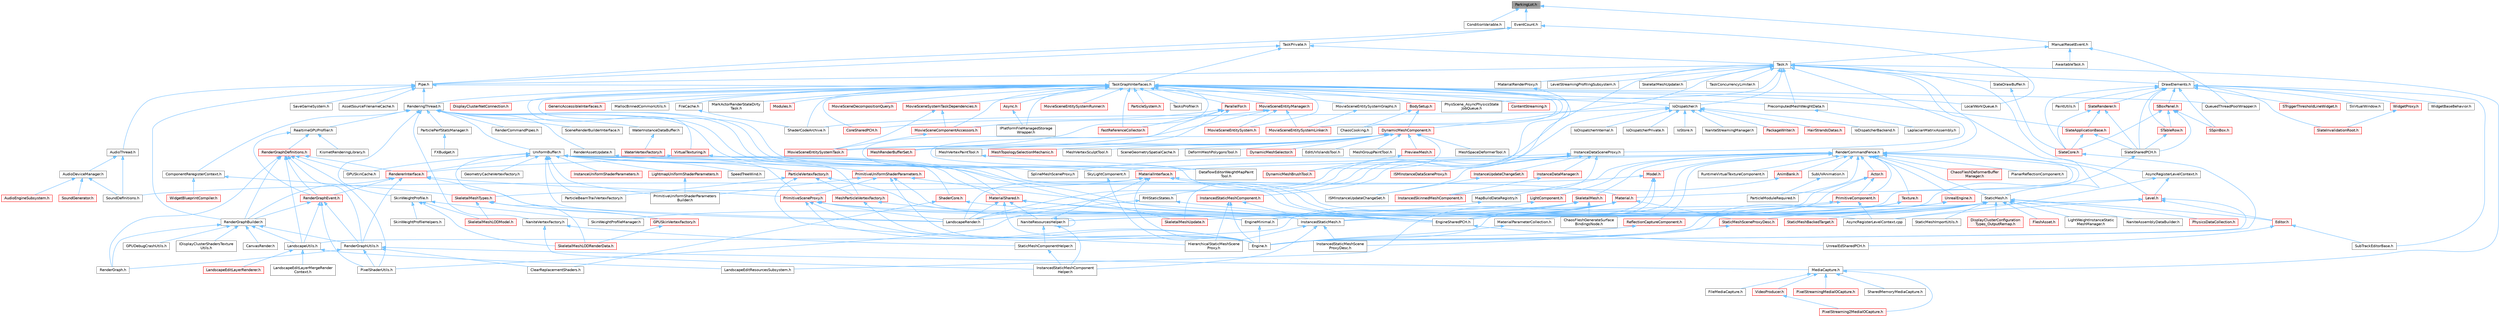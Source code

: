 digraph "ParkingLot.h"
{
 // INTERACTIVE_SVG=YES
 // LATEX_PDF_SIZE
  bgcolor="transparent";
  edge [fontname=Helvetica,fontsize=10,labelfontname=Helvetica,labelfontsize=10];
  node [fontname=Helvetica,fontsize=10,shape=box,height=0.2,width=0.4];
  Node1 [id="Node000001",label="ParkingLot.h",height=0.2,width=0.4,color="gray40", fillcolor="grey60", style="filled", fontcolor="black",tooltip=" "];
  Node1 -> Node2 [id="edge1_Node000001_Node000002",dir="back",color="steelblue1",style="solid",tooltip=" "];
  Node2 [id="Node000002",label="ConditionVariable.h",height=0.2,width=0.4,color="grey40", fillcolor="white", style="filled",URL="$d0/dbd/ConditionVariable_8h.html",tooltip=" "];
  Node1 -> Node3 [id="edge2_Node000001_Node000003",dir="back",color="steelblue1",style="solid",tooltip=" "];
  Node3 [id="Node000003",label="EventCount.h",height=0.2,width=0.4,color="grey40", fillcolor="white", style="filled",URL="$d7/d68/EventCount_8h.html",tooltip=" "];
  Node3 -> Node4 [id="edge3_Node000003_Node000004",dir="back",color="steelblue1",style="solid",tooltip=" "];
  Node4 [id="Node000004",label="LocalWorkQueue.h",height=0.2,width=0.4,color="grey40", fillcolor="white", style="filled",URL="$d7/d67/LocalWorkQueue_8h.html",tooltip=" "];
  Node3 -> Node5 [id="edge4_Node000003_Node000005",dir="back",color="steelblue1",style="solid",tooltip=" "];
  Node5 [id="Node000005",label="Pipe.h",height=0.2,width=0.4,color="grey40", fillcolor="white", style="filled",URL="$d4/d5f/Pipe_8h.html",tooltip=" "];
  Node5 -> Node6 [id="edge5_Node000005_Node000006",dir="back",color="steelblue1",style="solid",tooltip=" "];
  Node6 [id="Node000006",label="AssetSourceFilenameCache.h",height=0.2,width=0.4,color="grey40", fillcolor="white", style="filled",URL="$dd/d16/AssetSourceFilenameCache_8h.html",tooltip=" "];
  Node5 -> Node7 [id="edge6_Node000005_Node000007",dir="back",color="steelblue1",style="solid",tooltip=" "];
  Node7 [id="Node000007",label="AudioThread.h",height=0.2,width=0.4,color="grey40", fillcolor="white", style="filled",URL="$de/de3/AudioThread_8h.html",tooltip=" "];
  Node7 -> Node8 [id="edge7_Node000007_Node000008",dir="back",color="steelblue1",style="solid",tooltip=" "];
  Node8 [id="Node000008",label="AudioDeviceManager.h",height=0.2,width=0.4,color="grey40", fillcolor="white", style="filled",URL="$d2/ded/AudioDeviceManager_8h.html",tooltip=" "];
  Node8 -> Node9 [id="edge8_Node000008_Node000009",dir="back",color="steelblue1",style="solid",tooltip=" "];
  Node9 [id="Node000009",label="AudioEngineSubsystem.h",height=0.2,width=0.4,color="red", fillcolor="#FFF0F0", style="filled",URL="$d7/d17/AudioEngineSubsystem_8h.html",tooltip=" "];
  Node8 -> Node11 [id="edge9_Node000008_Node000011",dir="back",color="steelblue1",style="solid",tooltip=" "];
  Node11 [id="Node000011",label="SoundDefinitions.h",height=0.2,width=0.4,color="grey40", fillcolor="white", style="filled",URL="$d4/da9/SoundDefinitions_8h.html",tooltip=" "];
  Node8 -> Node15 [id="edge10_Node000008_Node000015",dir="back",color="steelblue1",style="solid",tooltip=" "];
  Node15 [id="Node000015",label="SoundGenerator.h",height=0.2,width=0.4,color="red", fillcolor="#FFF0F0", style="filled",URL="$d5/d12/Source_2Runtime_2Engine_2Classes_2Sound_2SoundGenerator_8h.html",tooltip=" "];
  Node7 -> Node11 [id="edge11_Node000007_Node000011",dir="back",color="steelblue1",style="solid",tooltip=" "];
  Node5 -> Node18 [id="edge12_Node000005_Node000018",dir="back",color="steelblue1",style="solid",tooltip=" "];
  Node18 [id="Node000018",label="PhysScene_AsyncPhysicsState\lJobQueue.h",height=0.2,width=0.4,color="grey40", fillcolor="white", style="filled",URL="$d9/da4/PhysScene__AsyncPhysicsStateJobQueue_8h.html",tooltip=" "];
  Node5 -> Node19 [id="edge13_Node000005_Node000019",dir="back",color="steelblue1",style="solid",tooltip=" "];
  Node19 [id="Node000019",label="RenderGraphBuilder.h",height=0.2,width=0.4,color="grey40", fillcolor="white", style="filled",URL="$d4/d7b/RenderGraphBuilder_8h.html",tooltip=" "];
  Node19 -> Node20 [id="edge14_Node000019_Node000020",dir="back",color="steelblue1",style="solid",tooltip=" "];
  Node20 [id="Node000020",label="CanvasRender.h",height=0.2,width=0.4,color="grey40", fillcolor="white", style="filled",URL="$d8/d32/CanvasRender_8h.html",tooltip=" "];
  Node19 -> Node21 [id="edge15_Node000019_Node000021",dir="back",color="steelblue1",style="solid",tooltip=" "];
  Node21 [id="Node000021",label="GPUDebugCrashUtils.h",height=0.2,width=0.4,color="grey40", fillcolor="white", style="filled",URL="$d4/df2/GPUDebugCrashUtils_8h.html",tooltip=" "];
  Node19 -> Node22 [id="edge16_Node000019_Node000022",dir="back",color="steelblue1",style="solid",tooltip=" "];
  Node22 [id="Node000022",label="IDisplayClusterShadersTexture\lUtils.h",height=0.2,width=0.4,color="grey40", fillcolor="white", style="filled",URL="$d3/d83/IDisplayClusterShadersTextureUtils_8h.html",tooltip=" "];
  Node19 -> Node23 [id="edge17_Node000019_Node000023",dir="back",color="steelblue1",style="solid",tooltip=" "];
  Node23 [id="Node000023",label="LandscapeUtils.h",height=0.2,width=0.4,color="grey40", fillcolor="white", style="filled",URL="$d0/dc0/LandscapeUtils_8h.html",tooltip=" "];
  Node23 -> Node24 [id="edge18_Node000023_Node000024",dir="back",color="steelblue1",style="solid",tooltip=" "];
  Node24 [id="Node000024",label="LandscapeEditLayerMergeRender\lContext.h",height=0.2,width=0.4,color="grey40", fillcolor="white", style="filled",URL="$d1/d40/LandscapeEditLayerMergeRenderContext_8h.html",tooltip=" "];
  Node23 -> Node25 [id="edge19_Node000023_Node000025",dir="back",color="steelblue1",style="solid",tooltip=" "];
  Node25 [id="Node000025",label="LandscapeEditLayerRenderer.h",height=0.2,width=0.4,color="red", fillcolor="#FFF0F0", style="filled",URL="$d4/ddf/LandscapeEditLayerRenderer_8h.html",tooltip=" "];
  Node23 -> Node33 [id="edge20_Node000023_Node000033",dir="back",color="steelblue1",style="solid",tooltip=" "];
  Node33 [id="Node000033",label="LandscapeEditResourcesSubsystem.h",height=0.2,width=0.4,color="grey40", fillcolor="white", style="filled",URL="$db/d28/LandscapeEditResourcesSubsystem_8h.html",tooltip=" "];
  Node19 -> Node34 [id="edge21_Node000019_Node000034",dir="back",color="steelblue1",style="solid",tooltip=" "];
  Node34 [id="Node000034",label="RenderGraph.h",height=0.2,width=0.4,color="grey40", fillcolor="white", style="filled",URL="$d7/dd9/RenderGraph_8h.html",tooltip=" "];
  Node19 -> Node35 [id="edge22_Node000019_Node000035",dir="back",color="steelblue1",style="solid",tooltip=" "];
  Node35 [id="Node000035",label="RenderGraphUtils.h",height=0.2,width=0.4,color="grey40", fillcolor="white", style="filled",URL="$d6/d45/RenderGraphUtils_8h.html",tooltip=" "];
  Node35 -> Node36 [id="edge23_Node000035_Node000036",dir="back",color="steelblue1",style="solid",tooltip=" "];
  Node36 [id="Node000036",label="ClearReplacementShaders.h",height=0.2,width=0.4,color="grey40", fillcolor="white", style="filled",URL="$d9/d4e/ClearReplacementShaders_8h.html",tooltip=" "];
  Node35 -> Node37 [id="edge24_Node000035_Node000037",dir="back",color="steelblue1",style="solid",tooltip=" "];
  Node37 [id="Node000037",label="MediaCapture.h",height=0.2,width=0.4,color="grey40", fillcolor="white", style="filled",URL="$d2/d9c/MediaCapture_8h.html",tooltip=" "];
  Node37 -> Node38 [id="edge25_Node000037_Node000038",dir="back",color="steelblue1",style="solid",tooltip=" "];
  Node38 [id="Node000038",label="FileMediaCapture.h",height=0.2,width=0.4,color="grey40", fillcolor="white", style="filled",URL="$da/d0b/FileMediaCapture_8h.html",tooltip=" "];
  Node37 -> Node39 [id="edge26_Node000037_Node000039",dir="back",color="steelblue1",style="solid",tooltip=" "];
  Node39 [id="Node000039",label="PixelStreaming2MediaIOCapture.h",height=0.2,width=0.4,color="red", fillcolor="#FFF0F0", style="filled",URL="$d3/d67/PixelStreaming2MediaIOCapture_8h.html",tooltip=" "];
  Node37 -> Node41 [id="edge27_Node000037_Node000041",dir="back",color="steelblue1",style="solid",tooltip=" "];
  Node41 [id="Node000041",label="PixelStreamingMediaIOCapture.h",height=0.2,width=0.4,color="red", fillcolor="#FFF0F0", style="filled",URL="$df/dfa/PixelStreamingMediaIOCapture_8h.html",tooltip=" "];
  Node37 -> Node43 [id="edge28_Node000037_Node000043",dir="back",color="steelblue1",style="solid",tooltip=" "];
  Node43 [id="Node000043",label="SharedMemoryMediaCapture.h",height=0.2,width=0.4,color="grey40", fillcolor="white", style="filled",URL="$d7/d60/SharedMemoryMediaCapture_8h.html",tooltip=" "];
  Node37 -> Node44 [id="edge29_Node000037_Node000044",dir="back",color="steelblue1",style="solid",tooltip=" "];
  Node44 [id="Node000044",label="VideoProducer.h",height=0.2,width=0.4,color="red", fillcolor="#FFF0F0", style="filled",URL="$da/d79/VideoProducer_8h.html",tooltip=" "];
  Node44 -> Node39 [id="edge30_Node000044_Node000039",dir="back",color="steelblue1",style="solid",tooltip=" "];
  Node35 -> Node56 [id="edge31_Node000035_Node000056",dir="back",color="steelblue1",style="solid",tooltip=" "];
  Node56 [id="Node000056",label="PixelShaderUtils.h",height=0.2,width=0.4,color="grey40", fillcolor="white", style="filled",URL="$d1/dc7/PixelShaderUtils_8h.html",tooltip=" "];
  Node35 -> Node34 [id="edge32_Node000035_Node000034",dir="back",color="steelblue1",style="solid",tooltip=" "];
  Node5 -> Node57 [id="edge33_Node000005_Node000057",dir="back",color="steelblue1",style="solid",tooltip=" "];
  Node57 [id="Node000057",label="RenderingThread.h",height=0.2,width=0.4,color="grey40", fillcolor="white", style="filled",URL="$dc/df7/RenderingThread_8h.html",tooltip=" "];
  Node57 -> Node58 [id="edge34_Node000057_Node000058",dir="back",color="steelblue1",style="solid",tooltip=" "];
  Node58 [id="Node000058",label="ComponentReregisterContext.h",height=0.2,width=0.4,color="grey40", fillcolor="white", style="filled",URL="$de/d6e/ComponentReregisterContext_8h.html",tooltip=" "];
  Node58 -> Node59 [id="edge35_Node000058_Node000059",dir="back",color="steelblue1",style="solid",tooltip=" "];
  Node59 [id="Node000059",label="SkeletalMeshTypes.h",height=0.2,width=0.4,color="red", fillcolor="#FFF0F0", style="filled",URL="$d5/d0c/SkeletalMeshTypes_8h.html",tooltip=" "];
  Node59 -> Node60 [id="edge36_Node000059_Node000060",dir="back",color="steelblue1",style="solid",tooltip=" "];
  Node60 [id="Node000060",label="GPUSkinVertexFactory.h",height=0.2,width=0.4,color="red", fillcolor="#FFF0F0", style="filled",URL="$db/dcc/GPUSkinVertexFactory_8h.html",tooltip=" "];
  Node60 -> Node63 [id="edge37_Node000060_Node000063",dir="back",color="steelblue1",style="solid",tooltip=" "];
  Node63 [id="Node000063",label="SkeletalMeshLODRenderData.h",height=0.2,width=0.4,color="red", fillcolor="#FFF0F0", style="filled",URL="$d0/d5a/SkeletalMeshLODRenderData_8h.html",tooltip=" "];
  Node59 -> Node78 [id="edge38_Node000059_Node000078",dir="back",color="steelblue1",style="solid",tooltip=" "];
  Node78 [id="Node000078",label="SkeletalMeshLODModel.h",height=0.2,width=0.4,color="red", fillcolor="#FFF0F0", style="filled",URL="$d2/d34/SkeletalMeshLODModel_8h.html",tooltip=" "];
  Node59 -> Node63 [id="edge39_Node000059_Node000063",dir="back",color="steelblue1",style="solid",tooltip=" "];
  Node58 -> Node101 [id="edge40_Node000058_Node000101",dir="back",color="steelblue1",style="solid",tooltip=" "];
  Node101 [id="Node000101",label="WidgetBlueprintCompiler.h",height=0.2,width=0.4,color="red", fillcolor="#FFF0F0", style="filled",URL="$d9/d6b/WidgetBlueprintCompiler_8h.html",tooltip=" "];
  Node57 -> Node104 [id="edge41_Node000057_Node000104",dir="back",color="steelblue1",style="solid",tooltip=" "];
  Node104 [id="Node000104",label="EngineSharedPCH.h",height=0.2,width=0.4,color="grey40", fillcolor="white", style="filled",URL="$dc/dbb/EngineSharedPCH_8h.html",tooltip=" "];
  Node104 -> Node105 [id="edge42_Node000104_Node000105",dir="back",color="steelblue1",style="solid",tooltip=" "];
  Node105 [id="Node000105",label="UnrealEdSharedPCH.h",height=0.2,width=0.4,color="grey40", fillcolor="white", style="filled",URL="$d1/de6/UnrealEdSharedPCH_8h.html",tooltip=" "];
  Node57 -> Node106 [id="edge43_Node000057_Node000106",dir="back",color="steelblue1",style="solid",tooltip=" "];
  Node106 [id="Node000106",label="InstancedStaticMesh.h",height=0.2,width=0.4,color="grey40", fillcolor="white", style="filled",URL="$dd/d89/InstancedStaticMesh_8h.html",tooltip=" "];
  Node106 -> Node107 [id="edge44_Node000106_Node000107",dir="back",color="steelblue1",style="solid",tooltip=" "];
  Node107 [id="Node000107",label="HierarchicalStaticMeshScene\lProxy.h",height=0.2,width=0.4,color="grey40", fillcolor="white", style="filled",URL="$d3/d4d/HierarchicalStaticMeshSceneProxy_8h.html",tooltip=" "];
  Node106 -> Node85 [id="edge45_Node000106_Node000085",dir="back",color="steelblue1",style="solid",tooltip=" "];
  Node85 [id="Node000085",label="InstancedStaticMeshComponent\lHelper.h",height=0.2,width=0.4,color="grey40", fillcolor="white", style="filled",URL="$dc/dc7/InstancedStaticMeshComponentHelper_8h.html",tooltip=" "];
  Node106 -> Node90 [id="edge46_Node000106_Node000090",dir="back",color="steelblue1",style="solid",tooltip=" "];
  Node90 [id="Node000090",label="InstancedStaticMeshScene\lProxyDesc.h",height=0.2,width=0.4,color="grey40", fillcolor="white", style="filled",URL="$db/dcf/InstancedStaticMeshSceneProxyDesc_8h.html",tooltip=" "];
  Node57 -> Node108 [id="edge47_Node000057_Node000108",dir="back",color="steelblue1",style="solid",tooltip=" "];
  Node108 [id="Node000108",label="NaniteVertexFactory.h",height=0.2,width=0.4,color="grey40", fillcolor="white", style="filled",URL="$dd/df7/NaniteVertexFactory_8h.html",tooltip=" "];
  Node108 -> Node85 [id="edge48_Node000108_Node000085",dir="back",color="steelblue1",style="solid",tooltip=" "];
  Node108 -> Node86 [id="edge49_Node000108_Node000086",dir="back",color="steelblue1",style="solid",tooltip=" "];
  Node86 [id="Node000086",label="StaticMeshComponentHelper.h",height=0.2,width=0.4,color="grey40", fillcolor="white", style="filled",URL="$dc/dc1/StaticMeshComponentHelper_8h.html",tooltip=" "];
  Node86 -> Node85 [id="edge50_Node000086_Node000085",dir="back",color="steelblue1",style="solid",tooltip=" "];
  Node57 -> Node109 [id="edge51_Node000057_Node000109",dir="back",color="steelblue1",style="solid",tooltip=" "];
  Node109 [id="Node000109",label="ParticlePerfStatsManager.h",height=0.2,width=0.4,color="grey40", fillcolor="white", style="filled",URL="$dd/db3/ParticlePerfStatsManager_8h.html",tooltip=" "];
  Node109 -> Node110 [id="edge52_Node000109_Node000110",dir="back",color="steelblue1",style="solid",tooltip=" "];
  Node110 [id="Node000110",label="FXBudget.h",height=0.2,width=0.4,color="grey40", fillcolor="white", style="filled",URL="$dc/d8d/FXBudget_8h.html",tooltip=" "];
  Node57 -> Node111 [id="edge53_Node000057_Node000111",dir="back",color="steelblue1",style="solid",tooltip=" "];
  Node111 [id="Node000111",label="RealtimeGPUProfiler.h",height=0.2,width=0.4,color="grey40", fillcolor="white", style="filled",URL="$d7/def/RealtimeGPUProfiler_8h.html",tooltip=" "];
  Node111 -> Node112 [id="edge54_Node000111_Node000112",dir="back",color="steelblue1",style="solid",tooltip=" "];
  Node112 [id="Node000112",label="KismetRenderingLibrary.h",height=0.2,width=0.4,color="grey40", fillcolor="white", style="filled",URL="$dc/d9a/KismetRenderingLibrary_8h.html",tooltip=" "];
  Node111 -> Node113 [id="edge55_Node000111_Node000113",dir="back",color="steelblue1",style="solid",tooltip=" "];
  Node113 [id="Node000113",label="RenderGraphDefinitions.h",height=0.2,width=0.4,color="red", fillcolor="#FFF0F0", style="filled",URL="$df/d67/RenderGraphDefinitions_8h.html",tooltip=" "];
  Node113 -> Node115 [id="edge56_Node000113_Node000115",dir="back",color="steelblue1",style="solid",tooltip=" "];
  Node115 [id="Node000115",label="GPUSkinCache.h",height=0.2,width=0.4,color="grey40", fillcolor="white", style="filled",URL="$d0/d2d/GPUSkinCache_8h.html",tooltip=" "];
  Node113 -> Node23 [id="edge57_Node000113_Node000023",dir="back",color="steelblue1",style="solid",tooltip=" "];
  Node113 -> Node56 [id="edge58_Node000113_Node000056",dir="back",color="steelblue1",style="solid",tooltip=" "];
  Node113 -> Node34 [id="edge59_Node000113_Node000034",dir="back",color="steelblue1",style="solid",tooltip=" "];
  Node113 -> Node19 [id="edge60_Node000113_Node000019",dir="back",color="steelblue1",style="solid",tooltip=" "];
  Node113 -> Node121 [id="edge61_Node000113_Node000121",dir="back",color="steelblue1",style="solid",tooltip=" "];
  Node121 [id="Node000121",label="RenderGraphEvent.h",height=0.2,width=0.4,color="red", fillcolor="#FFF0F0", style="filled",URL="$db/dbb/RenderGraphEvent_8h.html",tooltip=" "];
  Node121 -> Node23 [id="edge62_Node000121_Node000023",dir="back",color="steelblue1",style="solid",tooltip=" "];
  Node121 -> Node56 [id="edge63_Node000121_Node000056",dir="back",color="steelblue1",style="solid",tooltip=" "];
  Node121 -> Node19 [id="edge64_Node000121_Node000019",dir="back",color="steelblue1",style="solid",tooltip=" "];
  Node121 -> Node35 [id="edge65_Node000121_Node000035",dir="back",color="steelblue1",style="solid",tooltip=" "];
  Node113 -> Node35 [id="edge66_Node000113_Node000035",dir="back",color="steelblue1",style="solid",tooltip=" "];
  Node113 -> Node156 [id="edge67_Node000113_Node000156",dir="back",color="steelblue1",style="solid",tooltip=" "];
  Node156 [id="Node000156",label="RendererInterface.h",height=0.2,width=0.4,color="red", fillcolor="#FFF0F0", style="filled",URL="$d1/db7/RendererInterface_8h.html",tooltip=" "];
  Node156 -> Node158 [id="edge68_Node000156_Node000158",dir="back",color="steelblue1",style="solid",tooltip=" "];
  Node158 [id="Node000158",label="LandscapeRender.h",height=0.2,width=0.4,color="grey40", fillcolor="white", style="filled",URL="$df/d67/LandscapeRender_8h.html",tooltip=" "];
  Node156 -> Node285 [id="edge69_Node000156_Node000285",dir="back",color="steelblue1",style="solid",tooltip=" "];
  Node285 [id="Node000285",label="PrimitiveSceneProxy.h",height=0.2,width=0.4,color="red", fillcolor="#FFF0F0", style="filled",URL="$dc/d1e/PrimitiveSceneProxy_8h.html",tooltip=" "];
  Node285 -> Node183 [id="edge70_Node000285_Node000183",dir="back",color="steelblue1",style="solid",tooltip=" "];
  Node183 [id="Node000183",label="Engine.h",height=0.2,width=0.4,color="grey40", fillcolor="white", style="filled",URL="$d1/d34/Public_2Engine_8h.html",tooltip=" "];
  Node285 -> Node184 [id="edge71_Node000285_Node000184",dir="back",color="steelblue1",style="solid",tooltip=" "];
  Node184 [id="Node000184",label="EngineMinimal.h",height=0.2,width=0.4,color="grey40", fillcolor="white", style="filled",URL="$d0/d2c/EngineMinimal_8h.html",tooltip=" "];
  Node184 -> Node183 [id="edge72_Node000184_Node000183",dir="back",color="steelblue1",style="solid",tooltip=" "];
  Node285 -> Node104 [id="edge73_Node000285_Node000104",dir="back",color="steelblue1",style="solid",tooltip=" "];
  Node285 -> Node107 [id="edge74_Node000285_Node000107",dir="back",color="steelblue1",style="solid",tooltip=" "];
  Node285 -> Node158 [id="edge75_Node000285_Node000158",dir="back",color="steelblue1",style="solid",tooltip=" "];
  Node156 -> Node19 [id="edge76_Node000156_Node000019",dir="back",color="steelblue1",style="solid",tooltip=" "];
  Node156 -> Node121 [id="edge77_Node000156_Node000121",dir="back",color="steelblue1",style="solid",tooltip=" "];
  Node156 -> Node35 [id="edge78_Node000156_Node000035",dir="back",color="steelblue1",style="solid",tooltip=" "];
  Node111 -> Node121 [id="edge79_Node000111_Node000121",dir="back",color="steelblue1",style="solid",tooltip=" "];
  Node57 -> Node376 [id="edge80_Node000057_Node000376",dir="back",color="steelblue1",style="solid",tooltip=" "];
  Node376 [id="Node000376",label="RenderAssetUpdate.h",height=0.2,width=0.4,color="grey40", fillcolor="white", style="filled",URL="$df/da4/RenderAssetUpdate_8h.html",tooltip=" "];
  Node376 -> Node76 [id="edge81_Node000376_Node000076",dir="back",color="steelblue1",style="solid",tooltip=" "];
  Node76 [id="Node000076",label="SkeletalMeshUpdate.h",height=0.2,width=0.4,color="red", fillcolor="#FFF0F0", style="filled",URL="$df/d79/SkeletalMeshUpdate_8h.html",tooltip=" "];
  Node57 -> Node377 [id="edge82_Node000057_Node000377",dir="back",color="steelblue1",style="solid",tooltip=" "];
  Node377 [id="Node000377",label="RenderCommandPipes.h",height=0.2,width=0.4,color="grey40", fillcolor="white", style="filled",URL="$dc/d3f/RenderCommandPipes_8h.html",tooltip=" "];
  Node57 -> Node378 [id="edge83_Node000057_Node000378",dir="back",color="steelblue1",style="solid",tooltip=" "];
  Node378 [id="Node000378",label="SceneRenderBuilderInterface.h",height=0.2,width=0.4,color="grey40", fillcolor="white", style="filled",URL="$d9/de2/SceneRenderBuilderInterface_8h.html",tooltip=" "];
  Node57 -> Node77 [id="edge84_Node000057_Node000077",dir="back",color="steelblue1",style="solid",tooltip=" "];
  Node77 [id="Node000077",label="SkinWeightProfile.h",height=0.2,width=0.4,color="grey40", fillcolor="white", style="filled",URL="$d9/d1f/SkinWeightProfile_8h.html",tooltip=" "];
  Node77 -> Node78 [id="edge85_Node000077_Node000078",dir="back",color="steelblue1",style="solid",tooltip=" "];
  Node77 -> Node63 [id="edge86_Node000077_Node000063",dir="back",color="steelblue1",style="solid",tooltip=" "];
  Node77 -> Node80 [id="edge87_Node000077_Node000080",dir="back",color="steelblue1",style="solid",tooltip=" "];
  Node80 [id="Node000080",label="SkinWeightProfileHelpers.h",height=0.2,width=0.4,color="grey40", fillcolor="white", style="filled",URL="$d4/d53/SkinWeightProfileHelpers_8h.html",tooltip=" "];
  Node77 -> Node81 [id="edge88_Node000077_Node000081",dir="back",color="steelblue1",style="solid",tooltip=" "];
  Node81 [id="Node000081",label="SkinWeightProfileManager.h",height=0.2,width=0.4,color="grey40", fillcolor="white", style="filled",URL="$d4/d83/SkinWeightProfileManager_8h.html",tooltip=" "];
  Node57 -> Node379 [id="edge89_Node000057_Node000379",dir="back",color="steelblue1",style="solid",tooltip=" "];
  Node379 [id="Node000379",label="SkyLightComponent.h",height=0.2,width=0.4,color="grey40", fillcolor="white", style="filled",URL="$d2/de1/SkyLightComponent_8h.html",tooltip=" "];
  Node379 -> Node183 [id="edge90_Node000379_Node000183",dir="back",color="steelblue1",style="solid",tooltip=" "];
  Node57 -> Node87 [id="edge91_Node000057_Node000087",dir="back",color="steelblue1",style="solid",tooltip=" "];
  Node87 [id="Node000087",label="SplineMeshSceneProxy.h",height=0.2,width=0.4,color="grey40", fillcolor="white", style="filled",URL="$dd/dcb/SplineMeshSceneProxy_8h.html",tooltip=" "];
  Node57 -> Node380 [id="edge92_Node000057_Node000380",dir="back",color="steelblue1",style="solid",tooltip=" "];
  Node380 [id="Node000380",label="UniformBuffer.h",height=0.2,width=0.4,color="grey40", fillcolor="white", style="filled",URL="$de/d78/UniformBuffer_8h.html",tooltip=" "];
  Node380 -> Node104 [id="edge93_Node000380_Node000104",dir="back",color="steelblue1",style="solid",tooltip=" "];
  Node380 -> Node115 [id="edge94_Node000380_Node000115",dir="back",color="steelblue1",style="solid",tooltip=" "];
  Node380 -> Node60 [id="edge95_Node000380_Node000060",dir="back",color="steelblue1",style="solid",tooltip=" "];
  Node380 -> Node381 [id="edge96_Node000380_Node000381",dir="back",color="steelblue1",style="solid",tooltip=" "];
  Node381 [id="Node000381",label="GeometryCacheVertexFactory.h",height=0.2,width=0.4,color="grey40", fillcolor="white", style="filled",URL="$d2/d40/GeometryCacheVertexFactory_8h.html",tooltip=" "];
  Node380 -> Node382 [id="edge97_Node000380_Node000382",dir="back",color="steelblue1",style="solid",tooltip=" "];
  Node382 [id="Node000382",label="InstanceUniformShaderParameters.h",height=0.2,width=0.4,color="red", fillcolor="#FFF0F0", style="filled",URL="$dc/df6/InstanceUniformShaderParameters_8h.html",tooltip=" "];
  Node380 -> Node158 [id="edge98_Node000380_Node000158",dir="back",color="steelblue1",style="solid",tooltip=" "];
  Node380 -> Node384 [id="edge99_Node000380_Node000384",dir="back",color="steelblue1",style="solid",tooltip=" "];
  Node384 [id="Node000384",label="LightmapUniformShaderParameters.h",height=0.2,width=0.4,color="red", fillcolor="#FFF0F0", style="filled",URL="$d0/d17/LightmapUniformShaderParameters_8h.html",tooltip=" "];
  Node384 -> Node385 [id="edge100_Node000384_Node000385",dir="back",color="steelblue1",style="solid",tooltip=" "];
  Node385 [id="Node000385",label="PrimitiveUniformShaderParameters\lBuilder.h",height=0.2,width=0.4,color="grey40", fillcolor="white", style="filled",URL="$dd/d96/PrimitiveUniformShaderParametersBuilder_8h.html",tooltip=" "];
  Node380 -> Node386 [id="edge101_Node000380_Node000386",dir="back",color="steelblue1",style="solid",tooltip=" "];
  Node386 [id="Node000386",label="MaterialShared.h",height=0.2,width=0.4,color="red", fillcolor="#FFF0F0", style="filled",URL="$d7/d0b/MaterialShared_8h.html",tooltip=" "];
  Node386 -> Node183 [id="edge102_Node000386_Node000183",dir="back",color="steelblue1",style="solid",tooltip=" "];
  Node386 -> Node184 [id="edge103_Node000386_Node000184",dir="back",color="steelblue1",style="solid",tooltip=" "];
  Node386 -> Node104 [id="edge104_Node000386_Node000104",dir="back",color="steelblue1",style="solid",tooltip=" "];
  Node386 -> Node106 [id="edge105_Node000386_Node000106",dir="back",color="steelblue1",style="solid",tooltip=" "];
  Node386 -> Node158 [id="edge106_Node000386_Node000158",dir="back",color="steelblue1",style="solid",tooltip=" "];
  Node386 -> Node84 [id="edge107_Node000386_Node000084",dir="back",color="steelblue1",style="solid",tooltip=" "];
  Node84 [id="Node000084",label="NaniteResourcesHelper.h",height=0.2,width=0.4,color="grey40", fillcolor="white", style="filled",URL="$dc/d48/NaniteResourcesHelper_8h.html",tooltip=" "];
  Node84 -> Node85 [id="edge108_Node000084_Node000085",dir="back",color="steelblue1",style="solid",tooltip=" "];
  Node84 -> Node84 [id="edge109_Node000084_Node000084",dir="back",color="steelblue1",style="solid",tooltip=" "];
  Node84 -> Node86 [id="edge110_Node000084_Node000086",dir="back",color="steelblue1",style="solid",tooltip=" "];
  Node380 -> Node190 [id="edge111_Node000380_Node000190",dir="back",color="steelblue1",style="solid",tooltip=" "];
  Node190 [id="Node000190",label="MeshParticleVertexFactory.h",height=0.2,width=0.4,color="red", fillcolor="#FFF0F0", style="filled",URL="$d5/d83/MeshParticleVertexFactory_8h.html",tooltip=" "];
  Node190 -> Node183 [id="edge112_Node000190_Node000183",dir="back",color="steelblue1",style="solid",tooltip=" "];
  Node190 -> Node184 [id="edge113_Node000190_Node000184",dir="back",color="steelblue1",style="solid",tooltip=" "];
  Node380 -> Node394 [id="edge114_Node000380_Node000394",dir="back",color="steelblue1",style="solid",tooltip=" "];
  Node394 [id="Node000394",label="ParticleBeamTrailVertexFactory.h",height=0.2,width=0.4,color="grey40", fillcolor="white", style="filled",URL="$d1/d6b/ParticleBeamTrailVertexFactory_8h.html",tooltip=" "];
  Node380 -> Node395 [id="edge115_Node000380_Node000395",dir="back",color="steelblue1",style="solid",tooltip=" "];
  Node395 [id="Node000395",label="ParticleVertexFactory.h",height=0.2,width=0.4,color="red", fillcolor="#FFF0F0", style="filled",URL="$dc/de2/ParticleVertexFactory_8h.html",tooltip=" "];
  Node395 -> Node183 [id="edge116_Node000395_Node000183",dir="back",color="steelblue1",style="solid",tooltip=" "];
  Node395 -> Node184 [id="edge117_Node000395_Node000184",dir="back",color="steelblue1",style="solid",tooltip=" "];
  Node395 -> Node190 [id="edge118_Node000395_Node000190",dir="back",color="steelblue1",style="solid",tooltip=" "];
  Node395 -> Node394 [id="edge119_Node000395_Node000394",dir="back",color="steelblue1",style="solid",tooltip=" "];
  Node380 -> Node285 [id="edge120_Node000380_Node000285",dir="back",color="steelblue1",style="solid",tooltip=" "];
  Node380 -> Node517 [id="edge121_Node000380_Node000517",dir="back",color="steelblue1",style="solid",tooltip=" "];
  Node517 [id="Node000517",label="PrimitiveUniformShaderParameters.h",height=0.2,width=0.4,color="red", fillcolor="#FFF0F0", style="filled",URL="$d9/d46/PrimitiveUniformShaderParameters_8h.html",tooltip=" "];
  Node517 -> Node183 [id="edge122_Node000517_Node000183",dir="back",color="steelblue1",style="solid",tooltip=" "];
  Node517 -> Node184 [id="edge123_Node000517_Node000184",dir="back",color="steelblue1",style="solid",tooltip=" "];
  Node517 -> Node104 [id="edge124_Node000517_Node000104",dir="back",color="steelblue1",style="solid",tooltip=" "];
  Node517 -> Node285 [id="edge125_Node000517_Node000285",dir="back",color="steelblue1",style="solid",tooltip=" "];
  Node517 -> Node385 [id="edge126_Node000517_Node000385",dir="back",color="steelblue1",style="solid",tooltip=" "];
  Node380 -> Node385 [id="edge127_Node000380_Node000385",dir="back",color="steelblue1",style="solid",tooltip=" "];
  Node380 -> Node156 [id="edge128_Node000380_Node000156",dir="back",color="steelblue1",style="solid",tooltip=" "];
  Node380 -> Node518 [id="edge129_Node000380_Node000518",dir="back",color="steelblue1",style="solid",tooltip=" "];
  Node518 [id="Node000518",label="ShaderCore.h",height=0.2,width=0.4,color="red", fillcolor="#FFF0F0", style="filled",URL="$d2/dc9/ShaderCore_8h.html",tooltip=" "];
  Node518 -> Node36 [id="edge130_Node000518_Node000036",dir="back",color="steelblue1",style="solid",tooltip=" "];
  Node518 -> Node104 [id="edge131_Node000518_Node000104",dir="back",color="steelblue1",style="solid",tooltip=" "];
  Node380 -> Node739 [id="edge132_Node000380_Node000739",dir="back",color="steelblue1",style="solid",tooltip=" "];
  Node739 [id="Node000739",label="SpeedTreeWind.h",height=0.2,width=0.4,color="grey40", fillcolor="white", style="filled",URL="$d3/d40/SpeedTreeWind_8h.html",tooltip=" "];
  Node57 -> Node740 [id="edge133_Node000057_Node000740",dir="back",color="steelblue1",style="solid",tooltip=" "];
  Node740 [id="Node000740",label="WaterInstanceDataBuffer.h",height=0.2,width=0.4,color="grey40", fillcolor="white", style="filled",URL="$d5/d79/WaterInstanceDataBuffer_8h.html",tooltip=" "];
  Node740 -> Node731 [id="edge134_Node000740_Node000731",dir="back",color="steelblue1",style="solid",tooltip=" "];
  Node731 [id="Node000731",label="WaterVertexFactory.h",height=0.2,width=0.4,color="red", fillcolor="#FFF0F0", style="filled",URL="$da/da0/WaterVertexFactory_8h.html",tooltip=" "];
  Node5 -> Node741 [id="edge135_Node000005_Node000741",dir="back",color="steelblue1",style="solid",tooltip=" "];
  Node741 [id="Node000741",label="SaveGameSystem.h",height=0.2,width=0.4,color="grey40", fillcolor="white", style="filled",URL="$d7/d1f/SaveGameSystem_8h.html",tooltip=" "];
  Node3 -> Node742 [id="edge136_Node000003_Node000742",dir="back",color="steelblue1",style="solid",tooltip=" "];
  Node742 [id="Node000742",label="TaskPrivate.h",height=0.2,width=0.4,color="grey40", fillcolor="white", style="filled",URL="$d0/d89/TaskPrivate_8h.html",tooltip=" "];
  Node742 -> Node5 [id="edge137_Node000742_Node000005",dir="back",color="steelblue1",style="solid",tooltip=" "];
  Node742 -> Node743 [id="edge138_Node000742_Node000743",dir="back",color="steelblue1",style="solid",tooltip=" "];
  Node743 [id="Node000743",label="Task.h",height=0.2,width=0.4,color="grey40", fillcolor="white", style="filled",URL="$db/d0e/Tasks_2Task_8h.html",tooltip=" "];
  Node743 -> Node744 [id="edge139_Node000743_Node000744",dir="back",color="steelblue1",style="solid",tooltip=" "];
  Node744 [id="Node000744",label="AsyncRegisterLevelContext.h",height=0.2,width=0.4,color="grey40", fillcolor="white", style="filled",URL="$dd/d0c/AsyncRegisterLevelContext_8h.html",tooltip=" "];
  Node744 -> Node745 [id="edge140_Node000744_Node000745",dir="back",color="steelblue1",style="solid",tooltip=" "];
  Node745 [id="Node000745",label="AsyncRegisterLevelContext.cpp",height=0.2,width=0.4,color="grey40", fillcolor="white", style="filled",URL="$da/df8/AsyncRegisterLevelContext_8cpp.html",tooltip=" "];
  Node744 -> Node746 [id="edge141_Node000744_Node000746",dir="back",color="steelblue1",style="solid",tooltip=" "];
  Node746 [id="Node000746",label="Level.h",height=0.2,width=0.4,color="red", fillcolor="#FFF0F0", style="filled",URL="$d9/da2/Level_8h.html",tooltip=" "];
  Node746 -> Node745 [id="edge142_Node000746_Node000745",dir="back",color="steelblue1",style="solid",tooltip=" "];
  Node746 -> Node747 [id="edge143_Node000746_Node000747",dir="back",color="steelblue1",style="solid",tooltip=" "];
  Node747 [id="Node000747",label="Editor.h",height=0.2,width=0.4,color="red", fillcolor="#FFF0F0", style="filled",URL="$de/d6e/Editor_8h.html",tooltip=" "];
  Node747 -> Node890 [id="edge144_Node000747_Node000890",dir="back",color="steelblue1",style="solid",tooltip=" "];
  Node890 [id="Node000890",label="SubTrackEditorBase.h",height=0.2,width=0.4,color="grey40", fillcolor="white", style="filled",URL="$db/d33/SubTrackEditorBase_8h.html",tooltip=" "];
  Node747 -> Node105 [id="edge145_Node000747_Node000105",dir="back",color="steelblue1",style="solid",tooltip=" "];
  Node746 -> Node183 [id="edge146_Node000746_Node000183",dir="back",color="steelblue1",style="solid",tooltip=" "];
  Node746 -> Node104 [id="edge147_Node000746_Node000104",dir="back",color="steelblue1",style="solid",tooltip=" "];
  Node743 -> Node962 [id="edge148_Node000743_Node000962",dir="back",color="steelblue1",style="solid",tooltip=" "];
  Node962 [id="Node000962",label="DrawElements.h",height=0.2,width=0.4,color="grey40", fillcolor="white", style="filled",URL="$d8/d4c/DrawElements_8h.html",tooltip=" "];
  Node962 -> Node963 [id="edge149_Node000962_Node000963",dir="back",color="steelblue1",style="solid",tooltip=" "];
  Node963 [id="Node000963",label="PaintUtils.h",height=0.2,width=0.4,color="grey40", fillcolor="white", style="filled",URL="$d9/da6/PaintUtils_8h.html",tooltip=" "];
  Node962 -> Node964 [id="edge150_Node000962_Node000964",dir="back",color="steelblue1",style="solid",tooltip=" "];
  Node964 [id="Node000964",label="SBoxPanel.h",height=0.2,width=0.4,color="red", fillcolor="#FFF0F0", style="filled",URL="$d8/de6/SBoxPanel_8h.html",tooltip=" "];
  Node964 -> Node1113 [id="edge151_Node000964_Node001113",dir="back",color="steelblue1",style="solid",tooltip=" "];
  Node1113 [id="Node001113",label="SSpinBox.h",height=0.2,width=0.4,color="red", fillcolor="#FFF0F0", style="filled",URL="$d5/da5/SSpinBox_8h.html",tooltip=" "];
  Node964 -> Node1115 [id="edge152_Node000964_Node001115",dir="back",color="steelblue1",style="solid",tooltip=" "];
  Node1115 [id="Node001115",label="STableRow.h",height=0.2,width=0.4,color="red", fillcolor="#FFF0F0", style="filled",URL="$d8/d43/STableRow_8h.html",tooltip=" "];
  Node1115 -> Node1059 [id="edge153_Node001115_Node001059",dir="back",color="steelblue1",style="solid",tooltip=" "];
  Node1059 [id="Node001059",label="SlateSharedPCH.h",height=0.2,width=0.4,color="grey40", fillcolor="white", style="filled",URL="$d1/dfc/SlateSharedPCH_8h.html",tooltip=" "];
  Node1059 -> Node104 [id="edge154_Node001059_Node000104",dir="back",color="steelblue1",style="solid",tooltip=" "];
  Node964 -> Node1055 [id="edge155_Node000964_Node001055",dir="back",color="steelblue1",style="solid",tooltip=" "];
  Node1055 [id="Node001055",label="SlateCore.h",height=0.2,width=0.4,color="red", fillcolor="#FFF0F0", style="filled",URL="$dc/d03/SlateCore_8h.html",tooltip=" "];
  Node1055 -> Node183 [id="edge156_Node001055_Node000183",dir="back",color="steelblue1",style="solid",tooltip=" "];
  Node964 -> Node1059 [id="edge157_Node000964_Node001059",dir="back",color="steelblue1",style="solid",tooltip=" "];
  Node962 -> Node1113 [id="edge158_Node000962_Node001113",dir="back",color="steelblue1",style="solid",tooltip=" "];
  Node962 -> Node1115 [id="edge159_Node000962_Node001115",dir="back",color="steelblue1",style="solid",tooltip=" "];
  Node962 -> Node1357 [id="edge160_Node000962_Node001357",dir="back",color="steelblue1",style="solid",tooltip=" "];
  Node1357 [id="Node001357",label="STriggerThresholdLineWidget.h",height=0.2,width=0.4,color="red", fillcolor="#FFF0F0", style="filled",URL="$da/d0d/STriggerThresholdLineWidget_8h.html",tooltip=" "];
  Node962 -> Node1331 [id="edge161_Node000962_Node001331",dir="back",color="steelblue1",style="solid",tooltip=" "];
  Node1331 [id="Node001331",label="SVirtualWindow.h",height=0.2,width=0.4,color="grey40", fillcolor="white", style="filled",URL="$d3/dd3/SVirtualWindow_8h.html",tooltip=" "];
  Node962 -> Node1055 [id="edge162_Node000962_Node001055",dir="back",color="steelblue1",style="solid",tooltip=" "];
  Node962 -> Node1358 [id="edge163_Node000962_Node001358",dir="back",color="steelblue1",style="solid",tooltip=" "];
  Node1358 [id="Node001358",label="SlateInvalidationRoot.h",height=0.2,width=0.4,color="red", fillcolor="#FFF0F0", style="filled",URL="$d6/dc6/SlateInvalidationRoot_8h.html",tooltip=" "];
  Node962 -> Node1360 [id="edge164_Node000962_Node001360",dir="back",color="steelblue1",style="solid",tooltip=" "];
  Node1360 [id="Node001360",label="SlateRenderer.h",height=0.2,width=0.4,color="red", fillcolor="#FFF0F0", style="filled",URL="$d7/d93/SlateRenderer_8h.html",tooltip=" "];
  Node1360 -> Node1362 [id="edge165_Node001360_Node001362",dir="back",color="steelblue1",style="solid",tooltip=" "];
  Node1362 [id="Node001362",label="SlateApplicationBase.h",height=0.2,width=0.4,color="red", fillcolor="#FFF0F0", style="filled",URL="$d2/dfe/SlateApplicationBase_8h.html",tooltip=" "];
  Node1362 -> Node1055 [id="edge166_Node001362_Node001055",dir="back",color="steelblue1",style="solid",tooltip=" "];
  Node1362 -> Node1059 [id="edge167_Node001362_Node001059",dir="back",color="steelblue1",style="solid",tooltip=" "];
  Node1360 -> Node1055 [id="edge168_Node001360_Node001055",dir="back",color="steelblue1",style="solid",tooltip=" "];
  Node1360 -> Node1059 [id="edge169_Node001360_Node001059",dir="back",color="steelblue1",style="solid",tooltip=" "];
  Node962 -> Node1059 [id="edge170_Node000962_Node001059",dir="back",color="steelblue1",style="solid",tooltip=" "];
  Node962 -> Node890 [id="edge171_Node000962_Node000890",dir="back",color="steelblue1",style="solid",tooltip=" "];
  Node962 -> Node1363 [id="edge172_Node000962_Node001363",dir="back",color="steelblue1",style="solid",tooltip=" "];
  Node1363 [id="Node001363",label="WidgetBaseBehavior.h",height=0.2,width=0.4,color="grey40", fillcolor="white", style="filled",URL="$dd/d18/WidgetBaseBehavior_8h.html",tooltip=" "];
  Node962 -> Node1364 [id="edge173_Node000962_Node001364",dir="back",color="steelblue1",style="solid",tooltip=" "];
  Node1364 [id="Node001364",label="WidgetProxy.h",height=0.2,width=0.4,color="red", fillcolor="#FFF0F0", style="filled",URL="$d0/d03/WidgetProxy_8h.html",tooltip=" "];
  Node1364 -> Node1358 [id="edge174_Node001364_Node001358",dir="back",color="steelblue1",style="solid",tooltip=" "];
  Node743 -> Node200 [id="edge175_Node000743_Node000200",dir="back",color="steelblue1",style="solid",tooltip=" "];
  Node200 [id="Node000200",label="DynamicMeshComponent.h",height=0.2,width=0.4,color="red", fillcolor="#FFF0F0", style="filled",URL="$d8/d66/DynamicMeshComponent_8h.html",tooltip=" "];
  Node200 -> Node201 [id="edge176_Node000200_Node000201",dir="back",color="steelblue1",style="solid",tooltip=" "];
  Node201 [id="Node000201",label="DataflowEditorWeightMapPaint\lTool.h",height=0.2,width=0.4,color="grey40", fillcolor="white", style="filled",URL="$db/d46/DataflowEditorWeightMapPaintTool_8h.html",tooltip=" "];
  Node200 -> Node202 [id="edge177_Node000200_Node000202",dir="back",color="steelblue1",style="solid",tooltip=" "];
  Node202 [id="Node000202",label="DeformMeshPolygonsTool.h",height=0.2,width=0.4,color="grey40", fillcolor="white", style="filled",URL="$db/d72/DeformMeshPolygonsTool_8h.html",tooltip=" "];
  Node200 -> Node204 [id="edge178_Node000200_Node000204",dir="back",color="steelblue1",style="solid",tooltip=" "];
  Node204 [id="Node000204",label="DynamicMeshBrushTool.h",height=0.2,width=0.4,color="red", fillcolor="#FFF0F0", style="filled",URL="$da/d04/DynamicMeshBrushTool_8h.html",tooltip=" "];
  Node200 -> Node208 [id="edge179_Node000200_Node000208",dir="back",color="steelblue1",style="solid",tooltip=" "];
  Node208 [id="Node000208",label="DynamicMeshSelector.h",height=0.2,width=0.4,color="red", fillcolor="#FFF0F0", style="filled",URL="$dc/d01/DynamicMeshSelector_8h.html",tooltip=" "];
  Node200 -> Node210 [id="edge180_Node000200_Node000210",dir="back",color="steelblue1",style="solid",tooltip=" "];
  Node210 [id="Node000210",label="EditUVIslandsTool.h",height=0.2,width=0.4,color="grey40", fillcolor="white", style="filled",URL="$d0/de4/EditUVIslandsTool_8h.html",tooltip=" "];
  Node200 -> Node211 [id="edge181_Node000200_Node000211",dir="back",color="steelblue1",style="solid",tooltip=" "];
  Node211 [id="Node000211",label="MeshGroupPaintTool.h",height=0.2,width=0.4,color="grey40", fillcolor="white", style="filled",URL="$dd/d04/MeshGroupPaintTool_8h.html",tooltip=" "];
  Node200 -> Node212 [id="edge182_Node000200_Node000212",dir="back",color="steelblue1",style="solid",tooltip=" "];
  Node212 [id="Node000212",label="MeshRenderBufferSet.h",height=0.2,width=0.4,color="red", fillcolor="#FFF0F0", style="filled",URL="$de/dc2/MeshRenderBufferSet_8h.html",tooltip=" "];
  Node200 -> Node213 [id="edge183_Node000200_Node000213",dir="back",color="steelblue1",style="solid",tooltip=" "];
  Node213 [id="Node000213",label="MeshSpaceDeformerTool.h",height=0.2,width=0.4,color="grey40", fillcolor="white", style="filled",URL="$d7/dc8/MeshSpaceDeformerTool_8h.html",tooltip=" "];
  Node200 -> Node214 [id="edge184_Node000200_Node000214",dir="back",color="steelblue1",style="solid",tooltip=" "];
  Node214 [id="Node000214",label="MeshTopologySelectionMechanic.h",height=0.2,width=0.4,color="red", fillcolor="#FFF0F0", style="filled",URL="$d5/d15/MeshTopologySelectionMechanic_8h.html",tooltip=" "];
  Node200 -> Node217 [id="edge185_Node000200_Node000217",dir="back",color="steelblue1",style="solid",tooltip=" "];
  Node217 [id="Node000217",label="MeshVertexPaintTool.h",height=0.2,width=0.4,color="grey40", fillcolor="white", style="filled",URL="$db/d74/MeshVertexPaintTool_8h.html",tooltip=" "];
  Node217 -> Node201 [id="edge186_Node000217_Node000201",dir="back",color="steelblue1",style="solid",tooltip=" "];
  Node200 -> Node218 [id="edge187_Node000200_Node000218",dir="back",color="steelblue1",style="solid",tooltip=" "];
  Node218 [id="Node000218",label="MeshVertexSculptTool.h",height=0.2,width=0.4,color="grey40", fillcolor="white", style="filled",URL="$dc/da6/MeshVertexSculptTool_8h.html",tooltip=" "];
  Node200 -> Node219 [id="edge188_Node000200_Node000219",dir="back",color="steelblue1",style="solid",tooltip=" "];
  Node219 [id="Node000219",label="PreviewMesh.h",height=0.2,width=0.4,color="red", fillcolor="#FFF0F0", style="filled",URL="$d6/d30/PreviewMesh_8h.html",tooltip=" "];
  Node219 -> Node204 [id="edge189_Node000219_Node000204",dir="back",color="steelblue1",style="solid",tooltip=" "];
  Node200 -> Node271 [id="edge190_Node000200_Node000271",dir="back",color="steelblue1",style="solid",tooltip=" "];
  Node271 [id="Node000271",label="SceneGeometrySpatialCache.h",height=0.2,width=0.4,color="grey40", fillcolor="white", style="filled",URL="$d6/d6f/SceneGeometrySpatialCache_8h.html",tooltip=" "];
  Node743 -> Node1657 [id="edge191_Node000743_Node001657",dir="back",color="steelblue1",style="solid",tooltip=" "];
  Node1657 [id="Node001657",label="InstanceDataSceneProxy.h",height=0.2,width=0.4,color="grey40", fillcolor="white", style="filled",URL="$d1/d2b/InstanceDataSceneProxy_8h.html",tooltip=" "];
  Node1657 -> Node1658 [id="edge192_Node001657_Node001658",dir="back",color="steelblue1",style="solid",tooltip=" "];
  Node1658 [id="Node001658",label="ISMInstanceDataSceneProxy.h",height=0.2,width=0.4,color="red", fillcolor="#FFF0F0", style="filled",URL="$db/d3e/ISMInstanceDataSceneProxy_8h.html",tooltip=" "];
  Node1657 -> Node1660 [id="edge193_Node001657_Node001660",dir="back",color="steelblue1",style="solid",tooltip=" "];
  Node1660 [id="Node001660",label="ISMInstanceUpdateChangeSet.h",height=0.2,width=0.4,color="grey40", fillcolor="white", style="filled",URL="$d1/d6c/ISMInstanceUpdateChangeSet_8h.html",tooltip=" "];
  Node1657 -> Node1661 [id="edge194_Node001657_Node001661",dir="back",color="steelblue1",style="solid",tooltip=" "];
  Node1661 [id="Node001661",label="InstanceDataManager.h",height=0.2,width=0.4,color="red", fillcolor="#FFF0F0", style="filled",URL="$d5/d7d/InstanceDataManager_8h.html",tooltip=" "];
  Node1661 -> Node299 [id="edge195_Node001661_Node000299",dir="back",color="steelblue1",style="solid",tooltip=" "];
  Node299 [id="Node000299",label="InstancedSkinnedMeshComponent.h",height=0.2,width=0.4,color="red", fillcolor="#FFF0F0", style="filled",URL="$d7/da7/InstancedSkinnedMeshComponent_8h.html",tooltip=" "];
  Node1657 -> Node1662 [id="edge196_Node001657_Node001662",dir="back",color="steelblue1",style="solid",tooltip=" "];
  Node1662 [id="Node001662",label="InstanceUpdateChangeSet.h",height=0.2,width=0.4,color="red", fillcolor="#FFF0F0", style="filled",URL="$d8/d09/InstanceUpdateChangeSet_8h.html",tooltip=" "];
  Node1662 -> Node1660 [id="edge197_Node001662_Node001660",dir="back",color="steelblue1",style="solid",tooltip=" "];
  Node1657 -> Node299 [id="edge198_Node001657_Node000299",dir="back",color="steelblue1",style="solid",tooltip=" "];
  Node1657 -> Node274 [id="edge199_Node001657_Node000274",dir="back",color="steelblue1",style="solid",tooltip=" "];
  Node274 [id="Node000274",label="InstancedStaticMeshComponent.h",height=0.2,width=0.4,color="red", fillcolor="#FFF0F0", style="filled",URL="$d8/d5d/InstancedStaticMeshComponent_8h.html",tooltip=" "];
  Node274 -> Node183 [id="edge200_Node000274_Node000183",dir="back",color="steelblue1",style="solid",tooltip=" "];
  Node274 -> Node107 [id="edge201_Node000274_Node000107",dir="back",color="steelblue1",style="solid",tooltip=" "];
  Node274 -> Node106 [id="edge202_Node000274_Node000106",dir="back",color="steelblue1",style="solid",tooltip=" "];
  Node1657 -> Node87 [id="edge203_Node001657_Node000087",dir="back",color="steelblue1",style="solid",tooltip=" "];
  Node743 -> Node1663 [id="edge204_Node000743_Node001663",dir="back",color="steelblue1",style="solid",tooltip=" "];
  Node1663 [id="Node001663",label="IoDispatcher.h",height=0.2,width=0.4,color="grey40", fillcolor="white", style="filled",URL="$d8/d3c/IoDispatcher_8h.html",tooltip=" "];
  Node1663 -> Node128 [id="edge205_Node001663_Node000128",dir="back",color="steelblue1",style="solid",tooltip=" "];
  Node128 [id="Node000128",label="HairStrandsDatas.h",height=0.2,width=0.4,color="red", fillcolor="#FFF0F0", style="filled",URL="$d6/daf/HairStrandsDatas_8h.html",tooltip=" "];
  Node1663 -> Node1664 [id="edge206_Node001663_Node001664",dir="back",color="steelblue1",style="solid",tooltip=" "];
  Node1664 [id="Node001664",label="IoDispatcherBackend.h",height=0.2,width=0.4,color="grey40", fillcolor="white", style="filled",URL="$d3/df3/IoDispatcherBackend_8h.html",tooltip=" "];
  Node1663 -> Node1665 [id="edge207_Node001663_Node001665",dir="back",color="steelblue1",style="solid",tooltip=" "];
  Node1665 [id="Node001665",label="IoDispatcherInternal.h",height=0.2,width=0.4,color="grey40", fillcolor="white", style="filled",URL="$da/dee/IoDispatcherInternal_8h.html",tooltip=" "];
  Node1663 -> Node1666 [id="edge208_Node001663_Node001666",dir="back",color="steelblue1",style="solid",tooltip=" "];
  Node1666 [id="Node001666",label="IoDispatcherPrivate.h",height=0.2,width=0.4,color="grey40", fillcolor="white", style="filled",URL="$d3/dea/IoDispatcherPrivate_8h.html",tooltip=" "];
  Node1663 -> Node1667 [id="edge209_Node001663_Node001667",dir="back",color="steelblue1",style="solid",tooltip=" "];
  Node1667 [id="Node001667",label="IoStore.h",height=0.2,width=0.4,color="grey40", fillcolor="white", style="filled",URL="$d5/d52/IoStore_8h.html",tooltip=" "];
  Node1663 -> Node88 [id="edge210_Node001663_Node000088",dir="back",color="steelblue1",style="solid",tooltip=" "];
  Node88 [id="Node000088",label="NaniteStreamingManager.h",height=0.2,width=0.4,color="grey40", fillcolor="white", style="filled",URL="$d2/d3f/NaniteStreamingManager_8h.html",tooltip=" "];
  Node1663 -> Node1668 [id="edge211_Node001663_Node001668",dir="back",color="steelblue1",style="solid",tooltip=" "];
  Node1668 [id="Node001668",label="PackageWriter.h",height=0.2,width=0.4,color="red", fillcolor="#FFF0F0", style="filled",URL="$d4/d04/PackageWriter_8h.html",tooltip=" "];
  Node1663 -> Node722 [id="edge212_Node001663_Node000722",dir="back",color="steelblue1",style="solid",tooltip=" "];
  Node722 [id="Node000722",label="ShaderCodeArchive.h",height=0.2,width=0.4,color="grey40", fillcolor="white", style="filled",URL="$d4/dfd/ShaderCodeArchive_8h.html",tooltip=" "];
  Node1663 -> Node76 [id="edge213_Node001663_Node000076",dir="back",color="steelblue1",style="solid",tooltip=" "];
  Node743 -> Node158 [id="edge214_Node000743_Node000158",dir="back",color="steelblue1",style="solid",tooltip=" "];
  Node743 -> Node1674 [id="edge215_Node000743_Node001674",dir="back",color="steelblue1",style="solid",tooltip=" "];
  Node1674 [id="Node001674",label="LevelStreamingProfilingSubsystem.h",height=0.2,width=0.4,color="grey40", fillcolor="white", style="filled",URL="$de/d7f/LevelStreamingProfilingSubsystem_8h.html",tooltip=" "];
  Node743 -> Node1675 [id="edge216_Node000743_Node001675",dir="back",color="steelblue1",style="solid",tooltip=" "];
  Node1675 [id="Node001675",label="MaterialRenderProxy.h",height=0.2,width=0.4,color="grey40", fillcolor="white", style="filled",URL="$da/daa/MaterialRenderProxy_8h.html",tooltip=" "];
  Node1675 -> Node158 [id="edge217_Node001675_Node000158",dir="back",color="steelblue1",style="solid",tooltip=" "];
  Node743 -> Node37 [id="edge218_Node000743_Node000037",dir="back",color="steelblue1",style="solid",tooltip=" "];
  Node743 -> Node18 [id="edge219_Node000743_Node000018",dir="back",color="steelblue1",style="solid",tooltip=" "];
  Node743 -> Node5 [id="edge220_Node000743_Node000005",dir="back",color="steelblue1",style="solid",tooltip=" "];
  Node743 -> Node1676 [id="edge221_Node000743_Node001676",dir="back",color="steelblue1",style="solid",tooltip=" "];
  Node1676 [id="Node001676",label="PrecomputedMeshWeightData.h",height=0.2,width=0.4,color="grey40", fillcolor="white", style="filled",URL="$d7/def/PrecomputedMeshWeightData_8h.html",tooltip=" "];
  Node1676 -> Node1677 [id="edge222_Node001676_Node001677",dir="back",color="steelblue1",style="solid",tooltip=" "];
  Node1677 [id="Node001677",label="LaplacianMatrixAssembly.h",height=0.2,width=0.4,color="grey40", fillcolor="white", style="filled",URL="$d4/dff/LaplacianMatrixAssembly_8h.html",tooltip=" "];
  Node743 -> Node1678 [id="edge223_Node000743_Node001678",dir="back",color="steelblue1",style="solid",tooltip=" "];
  Node1678 [id="Node001678",label="RenderCommandFence.h",height=0.2,width=0.4,color="grey40", fillcolor="white", style="filled",URL="$da/dcd/RenderCommandFence_8h.html",tooltip=" "];
  Node1678 -> Node1679 [id="edge224_Node001678_Node001679",dir="back",color="steelblue1",style="solid",tooltip=" "];
  Node1679 [id="Node001679",label="Actor.h",height=0.2,width=0.4,color="red", fillcolor="#FFF0F0", style="filled",URL="$d0/d43/Actor_8h.html",tooltip=" "];
  Node1679 -> Node184 [id="edge225_Node001679_Node000184",dir="back",color="steelblue1",style="solid",tooltip=" "];
  Node1679 -> Node104 [id="edge226_Node001679_Node000104",dir="back",color="steelblue1",style="solid",tooltip=" "];
  Node1679 -> Node1785 [id="edge227_Node001679_Node001785",dir="back",color="steelblue1",style="solid",tooltip=" "];
  Node1785 [id="Node001785",label="PrimitiveComponent.h",height=0.2,width=0.4,color="red", fillcolor="#FFF0F0", style="filled",URL="$df/d9f/PrimitiveComponent_8h.html",tooltip=" "];
  Node1785 -> Node745 [id="edge228_Node001785_Node000745",dir="back",color="steelblue1",style="solid",tooltip=" "];
  Node1785 -> Node184 [id="edge229_Node001785_Node000184",dir="back",color="steelblue1",style="solid",tooltip=" "];
  Node1785 -> Node104 [id="edge230_Node001785_Node000104",dir="back",color="steelblue1",style="solid",tooltip=" "];
  Node1678 -> Node2700 [id="edge231_Node001678_Node002700",dir="back",color="steelblue1",style="solid",tooltip=" "];
  Node2700 [id="Node002700",label="AnimBank.h",height=0.2,width=0.4,color="red", fillcolor="#FFF0F0", style="filled",URL="$d6/dc9/AnimBank_8h.html",tooltip=" "];
  Node2700 -> Node299 [id="edge232_Node002700_Node000299",dir="back",color="steelblue1",style="solid",tooltip=" "];
  Node1678 -> Node2701 [id="edge233_Node001678_Node002701",dir="back",color="steelblue1",style="solid",tooltip=" "];
  Node2701 [id="Node002701",label="ChaosFleshDeformerBuffer\lManager.h",height=0.2,width=0.4,color="red", fillcolor="#FFF0F0", style="filled",URL="$d4/d92/ChaosFleshDeformerBufferManager_8h.html",tooltip=" "];
  Node1678 -> Node104 [id="edge234_Node001678_Node000104",dir="back",color="steelblue1",style="solid",tooltip=" "];
  Node1678 -> Node746 [id="edge235_Node001678_Node000746",dir="back",color="steelblue1",style="solid",tooltip=" "];
  Node1678 -> Node2702 [id="edge236_Node001678_Node002702",dir="back",color="steelblue1",style="solid",tooltip=" "];
  Node2702 [id="Node002702",label="LightComponent.h",height=0.2,width=0.4,color="red", fillcolor="#FFF0F0", style="filled",URL="$da/dcc/LightComponent_8h.html",tooltip=" "];
  Node2702 -> Node184 [id="edge237_Node002702_Node000184",dir="back",color="steelblue1",style="solid",tooltip=" "];
  Node1678 -> Node188 [id="edge238_Node001678_Node000188",dir="back",color="steelblue1",style="solid",tooltip=" "];
  Node188 [id="Node000188",label="MapBuildDataRegistry.h",height=0.2,width=0.4,color="grey40", fillcolor="white", style="filled",URL="$df/dac/MapBuildDataRegistry_8h.html",tooltip=" "];
  Node188 -> Node158 [id="edge239_Node000188_Node000158",dir="back",color="steelblue1",style="solid",tooltip=" "];
  Node1678 -> Node680 [id="edge240_Node001678_Node000680",dir="back",color="steelblue1",style="solid",tooltip=" "];
  Node680 [id="Node000680",label="Material.h",height=0.2,width=0.4,color="red", fillcolor="#FFF0F0", style="filled",URL="$df/d12/Material_8h.html",tooltip=" "];
  Node680 -> Node184 [id="edge241_Node000680_Node000184",dir="back",color="steelblue1",style="solid",tooltip=" "];
  Node680 -> Node104 [id="edge242_Node000680_Node000104",dir="back",color="steelblue1",style="solid",tooltip=" "];
  Node680 -> Node106 [id="edge243_Node000680_Node000106",dir="back",color="steelblue1",style="solid",tooltip=" "];
  Node680 -> Node33 [id="edge244_Node000680_Node000033",dir="back",color="steelblue1",style="solid",tooltip=" "];
  Node680 -> Node23 [id="edge245_Node000680_Node000023",dir="back",color="steelblue1",style="solid",tooltip=" "];
  Node680 -> Node84 [id="edge246_Node000680_Node000084",dir="back",color="steelblue1",style="solid",tooltip=" "];
  Node680 -> Node89 [id="edge247_Node000680_Node000089",dir="back",color="steelblue1",style="solid",tooltip=" "];
  Node89 [id="Node000089",label="StaticMeshSceneProxyDesc.h",height=0.2,width=0.4,color="red", fillcolor="#FFF0F0", style="filled",URL="$d0/d31/StaticMeshSceneProxyDesc_8h.html",tooltip=" "];
  Node89 -> Node90 [id="edge248_Node000089_Node000090",dir="back",color="steelblue1",style="solid",tooltip=" "];
  Node1678 -> Node660 [id="edge249_Node001678_Node000660",dir="back",color="steelblue1",style="solid",tooltip=" "];
  Node660 [id="Node000660",label="MaterialInterface.h",height=0.2,width=0.4,color="red", fillcolor="#FFF0F0", style="filled",URL="$de/daa/MaterialInterface_8h.html",tooltip=" "];
  Node660 -> Node183 [id="edge250_Node000660_Node000183",dir="back",color="steelblue1",style="solid",tooltip=" "];
  Node660 -> Node104 [id="edge251_Node000660_Node000104",dir="back",color="steelblue1",style="solid",tooltip=" "];
  Node660 -> Node158 [id="edge252_Node000660_Node000158",dir="back",color="steelblue1",style="solid",tooltip=" "];
  Node660 -> Node680 [id="edge253_Node000660_Node000680",dir="back",color="steelblue1",style="solid",tooltip=" "];
  Node660 -> Node84 [id="edge254_Node000660_Node000084",dir="back",color="steelblue1",style="solid",tooltip=" "];
  Node660 -> Node59 [id="edge255_Node000660_Node000059",dir="back",color="steelblue1",style="solid",tooltip=" "];
  Node1678 -> Node2708 [id="edge256_Node001678_Node002708",dir="back",color="steelblue1",style="solid",tooltip=" "];
  Node2708 [id="Node002708",label="MaterialParameterCollection.h",height=0.2,width=0.4,color="grey40", fillcolor="white", style="filled",URL="$dc/dc0/MaterialParameterCollection_8h.html",tooltip=" "];
  Node2708 -> Node183 [id="edge257_Node002708_Node000183",dir="back",color="steelblue1",style="solid",tooltip=" "];
  Node1678 -> Node280 [id="edge258_Node001678_Node000280",dir="back",color="steelblue1",style="solid",tooltip=" "];
  Node280 [id="Node000280",label="Model.h",height=0.2,width=0.4,color="red", fillcolor="#FFF0F0", style="filled",URL="$dd/d63/Public_2Model_8h.html",tooltip=" "];
  Node280 -> Node183 [id="edge259_Node000280_Node000183",dir="back",color="steelblue1",style="solid",tooltip=" "];
  Node280 -> Node104 [id="edge260_Node000280_Node000104",dir="back",color="steelblue1",style="solid",tooltip=" "];
  Node280 -> Node11 [id="edge261_Node000280_Node000011",dir="back",color="steelblue1",style="solid",tooltip=" "];
  Node1678 -> Node403 [id="edge262_Node001678_Node000403",dir="back",color="steelblue1",style="solid",tooltip=" "];
  Node403 [id="Node000403",label="ParticleModuleRequired.h",height=0.2,width=0.4,color="grey40", fillcolor="white", style="filled",URL="$dd/d80/ParticleModuleRequired_8h.html",tooltip=" "];
  Node1678 -> Node337 [id="edge263_Node001678_Node000337",dir="back",color="steelblue1",style="solid",tooltip=" "];
  Node337 [id="Node000337",label="PlanarReflectionComponent.h",height=0.2,width=0.4,color="grey40", fillcolor="white", style="filled",URL="$db/d56/PlanarReflectionComponent_8h.html",tooltip=" "];
  Node1678 -> Node1785 [id="edge264_Node001678_Node001785",dir="back",color="steelblue1",style="solid",tooltip=" "];
  Node1678 -> Node2709 [id="edge265_Node001678_Node002709",dir="back",color="steelblue1",style="solid",tooltip=" "];
  Node2709 [id="Node002709",label="ReflectionCaptureComponent.h",height=0.2,width=0.4,color="red", fillcolor="#FFF0F0", style="filled",URL="$da/d9c/ReflectionCaptureComponent_8h.html",tooltip=" "];
  Node2709 -> Node183 [id="edge266_Node002709_Node000183",dir="back",color="steelblue1",style="solid",tooltip=" "];
  Node1678 -> Node2713 [id="edge267_Node001678_Node002713",dir="back",color="steelblue1",style="solid",tooltip=" "];
  Node2713 [id="Node002713",label="RuntimeVirtualTextureComponent.h",height=0.2,width=0.4,color="grey40", fillcolor="white", style="filled",URL="$d7/dcf/RuntimeVirtualTextureComponent_8h.html",tooltip=" "];
  Node1678 -> Node2714 [id="edge268_Node001678_Node002714",dir="back",color="steelblue1",style="solid",tooltip=" "];
  Node2714 [id="Node002714",label="SkeletalMesh.h",height=0.2,width=0.4,color="red", fillcolor="#FFF0F0", style="filled",URL="$d6/de7/SkeletalMesh_8h.html",tooltip=" "];
  Node2714 -> Node2715 [id="edge269_Node002714_Node002715",dir="back",color="steelblue1",style="solid",tooltip=" "];
  Node2715 [id="Node002715",label="ChaosFleshGenerateSurface\lBindingsNode.h",height=0.2,width=0.4,color="grey40", fillcolor="white", style="filled",URL="$db/dca/ChaosFleshGenerateSurfaceBindingsNode_8h.html",tooltip=" "];
  Node2714 -> Node184 [id="edge270_Node002714_Node000184",dir="back",color="steelblue1",style="solid",tooltip=" "];
  Node2714 -> Node104 [id="edge271_Node002714_Node000104",dir="back",color="steelblue1",style="solid",tooltip=" "];
  Node2714 -> Node76 [id="edge272_Node002714_Node000076",dir="back",color="steelblue1",style="solid",tooltip=" "];
  Node2714 -> Node81 [id="edge273_Node002714_Node000081",dir="back",color="steelblue1",style="solid",tooltip=" "];
  Node1678 -> Node379 [id="edge274_Node001678_Node000379",dir="back",color="steelblue1",style="solid",tooltip=" "];
  Node1678 -> Node2719 [id="edge275_Node001678_Node002719",dir="back",color="steelblue1",style="solid",tooltip=" "];
  Node2719 [id="Node002719",label="StaticMesh.h",height=0.2,width=0.4,color="grey40", fillcolor="white", style="filled",URL="$dc/d8f/StaticMesh_8h.html",tooltip=" "];
  Node2719 -> Node2715 [id="edge276_Node002719_Node002715",dir="back",color="steelblue1",style="solid",tooltip=" "];
  Node2719 -> Node2720 [id="edge277_Node002719_Node002720",dir="back",color="steelblue1",style="solid",tooltip=" "];
  Node2720 [id="Node002720",label="DisplayClusterConfiguration\lTypes_OutputRemap.h",height=0.2,width=0.4,color="red", fillcolor="#FFF0F0", style="filled",URL="$d9/d4f/DisplayClusterConfigurationTypes__OutputRemap_8h.html",tooltip=" "];
  Node2719 -> Node747 [id="edge278_Node002719_Node000747",dir="back",color="steelblue1",style="solid",tooltip=" "];
  Node2719 -> Node184 [id="edge279_Node002719_Node000184",dir="back",color="steelblue1",style="solid",tooltip=" "];
  Node2719 -> Node104 [id="edge280_Node002719_Node000104",dir="back",color="steelblue1",style="solid",tooltip=" "];
  Node2719 -> Node2723 [id="edge281_Node002719_Node002723",dir="back",color="steelblue1",style="solid",tooltip=" "];
  Node2723 [id="Node002723",label="FleshAsset.h",height=0.2,width=0.4,color="red", fillcolor="#FFF0F0", style="filled",URL="$d7/d5c/FleshAsset_8h.html",tooltip=" "];
  Node2719 -> Node106 [id="edge282_Node002719_Node000106",dir="back",color="steelblue1",style="solid",tooltip=" "];
  Node2719 -> Node2183 [id="edge283_Node002719_Node002183",dir="back",color="steelblue1",style="solid",tooltip=" "];
  Node2183 [id="Node002183",label="LightWeightInstanceStatic\lMeshManager.h",height=0.2,width=0.4,color="grey40", fillcolor="white", style="filled",URL="$d4/d75/LightWeightInstanceStaticMeshManager_8h.html",tooltip=" "];
  Node2719 -> Node2726 [id="edge284_Node002719_Node002726",dir="back",color="steelblue1",style="solid",tooltip=" "];
  Node2726 [id="Node002726",label="NaniteAssemblyDataBuilder.h",height=0.2,width=0.4,color="grey40", fillcolor="white", style="filled",URL="$d4/d5c/NaniteAssemblyDataBuilder_8h.html",tooltip=" "];
  Node2719 -> Node84 [id="edge285_Node002719_Node000084",dir="back",color="steelblue1",style="solid",tooltip=" "];
  Node2719 -> Node2727 [id="edge286_Node002719_Node002727",dir="back",color="steelblue1",style="solid",tooltip=" "];
  Node2727 [id="Node002727",label="PhysicsDataCollection.h",height=0.2,width=0.4,color="red", fillcolor="#FFF0F0", style="filled",URL="$d0/de2/PhysicsDataCollection_8h.html",tooltip=" "];
  Node2719 -> Node2728 [id="edge287_Node002719_Node002728",dir="back",color="steelblue1",style="solid",tooltip=" "];
  Node2728 [id="Node002728",label="StaticMeshBackedTarget.h",height=0.2,width=0.4,color="red", fillcolor="#FFF0F0", style="filled",URL="$db/d72/StaticMeshBackedTarget_8h.html",tooltip=" "];
  Node2719 -> Node2729 [id="edge288_Node002719_Node002729",dir="back",color="steelblue1",style="solid",tooltip=" "];
  Node2729 [id="Node002729",label="StaticMeshImportUtils.h",height=0.2,width=0.4,color="grey40", fillcolor="white", style="filled",URL="$df/db9/StaticMeshImportUtils_8h.html",tooltip=" "];
  Node2719 -> Node89 [id="edge289_Node002719_Node000089",dir="back",color="steelblue1",style="solid",tooltip=" "];
  Node1678 -> Node2730 [id="edge290_Node001678_Node002730",dir="back",color="steelblue1",style="solid",tooltip=" "];
  Node2730 [id="Node002730",label="SubUVAnimation.h",height=0.2,width=0.4,color="grey40", fillcolor="white", style="filled",URL="$de/de5/SubUVAnimation_8h.html",tooltip=" "];
  Node2730 -> Node403 [id="edge291_Node002730_Node000403",dir="back",color="steelblue1",style="solid",tooltip=" "];
  Node1678 -> Node2731 [id="edge292_Node001678_Node002731",dir="back",color="steelblue1",style="solid",tooltip=" "];
  Node2731 [id="Node002731",label="Texture.h",height=0.2,width=0.4,color="red", fillcolor="#FFF0F0", style="filled",URL="$d9/dbf/Texture_8h.html",tooltip=" "];
  Node2731 -> Node183 [id="edge293_Node002731_Node000183",dir="back",color="steelblue1",style="solid",tooltip=" "];
  Node2731 -> Node104 [id="edge294_Node002731_Node000104",dir="back",color="steelblue1",style="solid",tooltip=" "];
  Node1678 -> Node2588 [id="edge295_Node001678_Node002588",dir="back",color="steelblue1",style="solid",tooltip=" "];
  Node2588 [id="Node002588",label="UnrealEngine.h",height=0.2,width=0.4,color="red", fillcolor="#FFF0F0", style="filled",URL="$d1/d4b/UnrealEngine_8h.html",tooltip=" "];
  Node2588 -> Node183 [id="edge296_Node002588_Node000183",dir="back",color="steelblue1",style="solid",tooltip=" "];
  Node2588 -> Node104 [id="edge297_Node002588_Node000104",dir="back",color="steelblue1",style="solid",tooltip=" "];
  Node743 -> Node2785 [id="edge298_Node000743_Node002785",dir="back",color="steelblue1",style="solid",tooltip=" "];
  Node2785 [id="Node002785",label="SkeletalMeshUpdater.h",height=0.2,width=0.4,color="grey40", fillcolor="white", style="filled",URL="$d6/d74/SkeletalMeshUpdater_8h.html",tooltip=" "];
  Node743 -> Node2786 [id="edge299_Node000743_Node002786",dir="back",color="steelblue1",style="solid",tooltip=" "];
  Node2786 [id="Node002786",label="SlateDrawBuffer.h",height=0.2,width=0.4,color="grey40", fillcolor="white", style="filled",URL="$de/d81/SlateDrawBuffer_8h.html",tooltip=" "];
  Node2786 -> Node1055 [id="edge300_Node002786_Node001055",dir="back",color="steelblue1",style="solid",tooltip=" "];
  Node743 -> Node2719 [id="edge301_Node000743_Node002719",dir="back",color="steelblue1",style="solid",tooltip=" "];
  Node743 -> Node2787 [id="edge302_Node000743_Node002787",dir="back",color="steelblue1",style="solid",tooltip=" "];
  Node2787 [id="Node002787",label="TaskConcurrencyLimiter.h",height=0.2,width=0.4,color="grey40", fillcolor="white", style="filled",URL="$d9/dda/TaskConcurrencyLimiter_8h.html",tooltip=" "];
  Node742 -> Node2788 [id="edge303_Node000742_Node002788",dir="back",color="steelblue1",style="solid",tooltip=" "];
  Node2788 [id="Node002788",label="TaskGraphInterfaces.h",height=0.2,width=0.4,color="grey40", fillcolor="white", style="filled",URL="$d2/d4c/TaskGraphInterfaces_8h.html",tooltip=" "];
  Node2788 -> Node2789 [id="edge304_Node002788_Node002789",dir="back",color="steelblue1",style="solid",tooltip=" "];
  Node2789 [id="Node002789",label="Async.h",height=0.2,width=0.4,color="red", fillcolor="#FFF0F0", style="filled",URL="$d7/ddf/Async_8h.html",tooltip=" "];
  Node2789 -> Node2793 [id="edge305_Node002789_Node002793",dir="back",color="steelblue1",style="solid",tooltip=" "];
  Node2793 [id="Node002793",label="IPlatformFileManagedStorage\lWrapper.h",height=0.2,width=0.4,color="grey40", fillcolor="white", style="filled",URL="$db/d2e/IPlatformFileManagedStorageWrapper_8h.html",tooltip=" "];
  Node2788 -> Node1772 [id="edge306_Node002788_Node001772",dir="back",color="steelblue1",style="solid",tooltip=" "];
  Node1772 [id="Node001772",label="BodySetup.h",height=0.2,width=0.4,color="red", fillcolor="#FFF0F0", style="filled",URL="$d8/d7b/BodySetup_8h.html",tooltip=" "];
  Node1772 -> Node1773 [id="edge307_Node001772_Node001773",dir="back",color="steelblue1",style="solid",tooltip=" "];
  Node1773 [id="Node001773",label="ChaosCooking.h",height=0.2,width=0.4,color="grey40", fillcolor="white", style="filled",URL="$de/d88/ChaosCooking_8h.html",tooltip=" "];
  Node1772 -> Node200 [id="edge308_Node001772_Node000200",dir="back",color="steelblue1",style="solid",tooltip=" "];
  Node2788 -> Node1773 [id="edge309_Node002788_Node001773",dir="back",color="steelblue1",style="solid",tooltip=" "];
  Node2788 -> Node2867 [id="edge310_Node002788_Node002867",dir="back",color="steelblue1",style="solid",tooltip=" "];
  Node2867 [id="Node002867",label="ContentStreaming.h",height=0.2,width=0.4,color="red", fillcolor="#FFF0F0", style="filled",URL="$dd/d05/ContentStreaming_8h.html",tooltip=" "];
  Node2788 -> Node2903 [id="edge311_Node002788_Node002903",dir="back",color="steelblue1",style="solid",tooltip=" "];
  Node2903 [id="Node002903",label="CoreSharedPCH.h",height=0.2,width=0.4,color="red", fillcolor="#FFF0F0", style="filled",URL="$d8/de5/CoreSharedPCH_8h.html",tooltip=" "];
  Node2788 -> Node2232 [id="edge312_Node002788_Node002232",dir="back",color="steelblue1",style="solid",tooltip=" "];
  Node2232 [id="Node002232",label="DisplayClusterNetConnection.h",height=0.2,width=0.4,color="red", fillcolor="#FFF0F0", style="filled",URL="$d0/df0/DisplayClusterNetConnection_8h.html",tooltip=" "];
  Node2788 -> Node2905 [id="edge313_Node002788_Node002905",dir="back",color="steelblue1",style="solid",tooltip=" "];
  Node2905 [id="Node002905",label="FastReferenceCollector.h",height=0.2,width=0.4,color="red", fillcolor="#FFF0F0", style="filled",URL="$dd/d44/FastReferenceCollector_8h.html",tooltip=" "];
  Node2788 -> Node2908 [id="edge314_Node002788_Node002908",dir="back",color="steelblue1",style="solid",tooltip=" "];
  Node2908 [id="Node002908",label="FileCache.h",height=0.2,width=0.4,color="grey40", fillcolor="white", style="filled",URL="$da/d07/FileCache_8h.html",tooltip=" "];
  Node2908 -> Node722 [id="edge315_Node002908_Node000722",dir="back",color="steelblue1",style="solid",tooltip=" "];
  Node2788 -> Node2909 [id="edge316_Node002788_Node002909",dir="back",color="steelblue1",style="solid",tooltip=" "];
  Node2909 [id="Node002909",label="GenericAccessibleInterfaces.h",height=0.2,width=0.4,color="red", fillcolor="#FFF0F0", style="filled",URL="$d9/dbb/GenericAccessibleInterfaces_8h.html",tooltip=" "];
  Node2788 -> Node2793 [id="edge317_Node002788_Node002793",dir="back",color="steelblue1",style="solid",tooltip=" "];
  Node2788 -> Node1663 [id="edge318_Node002788_Node001663",dir="back",color="steelblue1",style="solid",tooltip=" "];
  Node2788 -> Node4 [id="edge319_Node002788_Node000004",dir="back",color="steelblue1",style="solid",tooltip=" "];
  Node2788 -> Node2915 [id="edge320_Node002788_Node002915",dir="back",color="steelblue1",style="solid",tooltip=" "];
  Node2915 [id="Node002915",label="MallocBinnedCommonUtils.h",height=0.2,width=0.4,color="grey40", fillcolor="white", style="filled",URL="$dc/ded/MallocBinnedCommonUtils_8h.html",tooltip=" "];
  Node2788 -> Node2916 [id="edge321_Node002788_Node002916",dir="back",color="steelblue1",style="solid",tooltip=" "];
  Node2916 [id="Node002916",label="MarkActorRenderStateDirty\lTask.h",height=0.2,width=0.4,color="grey40", fillcolor="white", style="filled",URL="$d0/d61/MarkActorRenderStateDirtyTask_8h.html",tooltip=" "];
  Node2788 -> Node660 [id="edge322_Node002788_Node000660",dir="back",color="steelblue1",style="solid",tooltip=" "];
  Node2788 -> Node2917 [id="edge323_Node002788_Node002917",dir="back",color="steelblue1",style="solid",tooltip=" "];
  Node2917 [id="Node002917",label="Modules.h",height=0.2,width=0.4,color="red", fillcolor="#FFF0F0", style="filled",URL="$dd/dc2/Modules_8h.html",tooltip=" "];
  Node2788 -> Node2919 [id="edge324_Node002788_Node002919",dir="back",color="steelblue1",style="solid",tooltip=" "];
  Node2919 [id="Node002919",label="MovieSceneComponentAccessors.h",height=0.2,width=0.4,color="red", fillcolor="#FFF0F0", style="filled",URL="$db/d67/MovieSceneComponentAccessors_8h.html",tooltip=" "];
  Node2919 -> Node2921 [id="edge325_Node002919_Node002921",dir="back",color="steelblue1",style="solid",tooltip=" "];
  Node2921 [id="Node002921",label="MovieSceneEntitySystemTask.h",height=0.2,width=0.4,color="red", fillcolor="#FFF0F0", style="filled",URL="$d5/dcb/MovieSceneEntitySystemTask_8h.html",tooltip=" "];
  Node2788 -> Node2942 [id="edge326_Node002788_Node002942",dir="back",color="steelblue1",style="solid",tooltip=" "];
  Node2942 [id="Node002942",label="MovieSceneDecompositionQuery.h",height=0.2,width=0.4,color="red", fillcolor="#FFF0F0", style="filled",URL="$dd/d7c/MovieSceneDecompositionQuery_8h.html",tooltip=" "];
  Node2788 -> Node2946 [id="edge327_Node002788_Node002946",dir="back",color="steelblue1",style="solid",tooltip=" "];
  Node2946 [id="Node002946",label="MovieSceneEntityManager.h",height=0.2,width=0.4,color="red", fillcolor="#FFF0F0", style="filled",URL="$d5/d5b/MovieSceneEntityManager_8h.html",tooltip=" "];
  Node2946 -> Node2919 [id="edge328_Node002946_Node002919",dir="back",color="steelblue1",style="solid",tooltip=" "];
  Node2946 -> Node3015 [id="edge329_Node002946_Node003015",dir="back",color="steelblue1",style="solid",tooltip=" "];
  Node3015 [id="Node003015",label="MovieSceneEntitySystem.h",height=0.2,width=0.4,color="red", fillcolor="#FFF0F0", style="filled",URL="$dd/d4b/MovieSceneEntitySystem_8h.html",tooltip=" "];
  Node2946 -> Node2595 [id="edge330_Node002946_Node002595",dir="back",color="steelblue1",style="solid",tooltip=" "];
  Node2595 [id="Node002595",label="MovieSceneEntitySystemLinker.h",height=0.2,width=0.4,color="red", fillcolor="#FFF0F0", style="filled",URL="$d9/d16/MovieSceneEntitySystemLinker_8h.html",tooltip=" "];
  Node2946 -> Node2921 [id="edge331_Node002946_Node002921",dir="back",color="steelblue1",style="solid",tooltip=" "];
  Node2788 -> Node3015 [id="edge332_Node002788_Node003015",dir="back",color="steelblue1",style="solid",tooltip=" "];
  Node2788 -> Node3037 [id="edge333_Node002788_Node003037",dir="back",color="steelblue1",style="solid",tooltip=" "];
  Node3037 [id="Node003037",label="MovieSceneEntitySystemGraphs.h",height=0.2,width=0.4,color="grey40", fillcolor="white", style="filled",URL="$dd/ded/MovieSceneEntitySystemGraphs_8h.html",tooltip=" "];
  Node3037 -> Node2595 [id="edge334_Node003037_Node002595",dir="back",color="steelblue1",style="solid",tooltip=" "];
  Node2788 -> Node2595 [id="edge335_Node002788_Node002595",dir="back",color="steelblue1",style="solid",tooltip=" "];
  Node2788 -> Node2975 [id="edge336_Node002788_Node002975",dir="back",color="steelblue1",style="solid",tooltip=" "];
  Node2975 [id="Node002975",label="MovieSceneEntitySystemRunner.h",height=0.2,width=0.4,color="red", fillcolor="#FFF0F0", style="filled",URL="$d3/db8/MovieSceneEntitySystemRunner_8h.html",tooltip=" "];
  Node2788 -> Node2921 [id="edge337_Node002788_Node002921",dir="back",color="steelblue1",style="solid",tooltip=" "];
  Node2788 -> Node3038 [id="edge338_Node002788_Node003038",dir="back",color="steelblue1",style="solid",tooltip=" "];
  Node3038 [id="Node003038",label="MovieSceneSystemTaskDependencies.h",height=0.2,width=0.4,color="red", fillcolor="#FFF0F0", style="filled",URL="$d5/d2b/MovieSceneSystemTaskDependencies_8h.html",tooltip=" "];
  Node3038 -> Node2919 [id="edge339_Node003038_Node002919",dir="back",color="steelblue1",style="solid",tooltip=" "];
  Node3038 -> Node2921 [id="edge340_Node003038_Node002921",dir="back",color="steelblue1",style="solid",tooltip=" "];
  Node2788 -> Node3039 [id="edge341_Node002788_Node003039",dir="back",color="steelblue1",style="solid",tooltip=" "];
  Node3039 [id="Node003039",label="ParallelFor.h",height=0.2,width=0.4,color="red", fillcolor="#FFF0F0", style="filled",URL="$d2/da1/ParallelFor_8h.html",tooltip=" "];
  Node3039 -> Node745 [id="edge342_Node003039_Node000745",dir="back",color="steelblue1",style="solid",tooltip=" "];
  Node3039 -> Node2903 [id="edge343_Node003039_Node002903",dir="back",color="steelblue1",style="solid",tooltip=" "];
  Node3039 -> Node2905 [id="edge344_Node003039_Node002905",dir="back",color="steelblue1",style="solid",tooltip=" "];
  Node3039 -> Node212 [id="edge345_Node003039_Node000212",dir="back",color="steelblue1",style="solid",tooltip=" "];
  Node2788 -> Node721 [id="edge346_Node002788_Node000721",dir="back",color="steelblue1",style="solid",tooltip=" "];
  Node721 [id="Node000721",label="ParticleSystem.h",height=0.2,width=0.4,color="red", fillcolor="#FFF0F0", style="filled",URL="$d7/d33/ParticleSystem_8h.html",tooltip=" "];
  Node2788 -> Node1676 [id="edge347_Node002788_Node001676",dir="back",color="steelblue1",style="solid",tooltip=" "];
  Node2788 -> Node3113 [id="edge348_Node002788_Node003113",dir="back",color="steelblue1",style="solid",tooltip=" "];
  Node3113 [id="Node003113",label="QueuedThreadPoolWrapper.h",height=0.2,width=0.4,color="grey40", fillcolor="white", style="filled",URL="$dc/d5f/QueuedThreadPoolWrapper_8h.html",tooltip=" "];
  Node2788 -> Node3114 [id="edge349_Node002788_Node003114",dir="back",color="steelblue1",style="solid",tooltip=" "];
  Node3114 [id="Node003114",label="RHIStaticStates.h",height=0.2,width=0.4,color="grey40", fillcolor="white", style="filled",URL="$d3/d2b/RHIStaticStates_8h.html",tooltip=" "];
  Node3114 -> Node104 [id="edge350_Node003114_Node000104",dir="back",color="steelblue1",style="solid",tooltip=" "];
  Node3114 -> Node56 [id="edge351_Node003114_Node000056",dir="back",color="steelblue1",style="solid",tooltip=" "];
  Node2788 -> Node57 [id="edge352_Node002788_Node000057",dir="back",color="steelblue1",style="solid",tooltip=" "];
  Node2788 -> Node722 [id="edge353_Node002788_Node000722",dir="back",color="steelblue1",style="solid",tooltip=" "];
  Node2788 -> Node1362 [id="edge354_Node002788_Node001362",dir="back",color="steelblue1",style="solid",tooltip=" "];
  Node2788 -> Node3115 [id="edge355_Node002788_Node003115",dir="back",color="steelblue1",style="solid",tooltip=" "];
  Node3115 [id="Node003115",label="TasksProfiler.h",height=0.2,width=0.4,color="grey40", fillcolor="white", style="filled",URL="$d2/d50/TasksProfiler_8h.html",tooltip=" "];
  Node2788 -> Node3116 [id="edge356_Node002788_Node003116",dir="back",color="steelblue1",style="solid",tooltip=" "];
  Node3116 [id="Node003116",label="VirtualTexturing.h",height=0.2,width=0.4,color="red", fillcolor="#FFF0F0", style="filled",URL="$da/da6/VirtualTexturing_8h.html",tooltip=" "];
  Node3116 -> Node386 [id="edge357_Node003116_Node000386",dir="back",color="steelblue1",style="solid",tooltip=" "];
  Node3116 -> Node156 [id="edge358_Node003116_Node000156",dir="back",color="steelblue1",style="solid",tooltip=" "];
  Node1 -> Node3120 [id="edge359_Node000001_Node003120",dir="back",color="steelblue1",style="solid",tooltip=" "];
  Node3120 [id="Node003120",label="ManualResetEvent.h",height=0.2,width=0.4,color="grey40", fillcolor="white", style="filled",URL="$d6/d27/ManualResetEvent_8h.html",tooltip=" "];
  Node3120 -> Node3121 [id="edge360_Node003120_Node003121",dir="back",color="steelblue1",style="solid",tooltip=" "];
  Node3121 [id="Node003121",label="AwaitableTask.h",height=0.2,width=0.4,color="grey40", fillcolor="white", style="filled",URL="$d0/de4/AwaitableTask_8h.html",tooltip=" "];
  Node3120 -> Node3113 [id="edge361_Node003120_Node003113",dir="back",color="steelblue1",style="solid",tooltip=" "];
  Node3120 -> Node743 [id="edge362_Node003120_Node000743",dir="back",color="steelblue1",style="solid",tooltip=" "];
}
